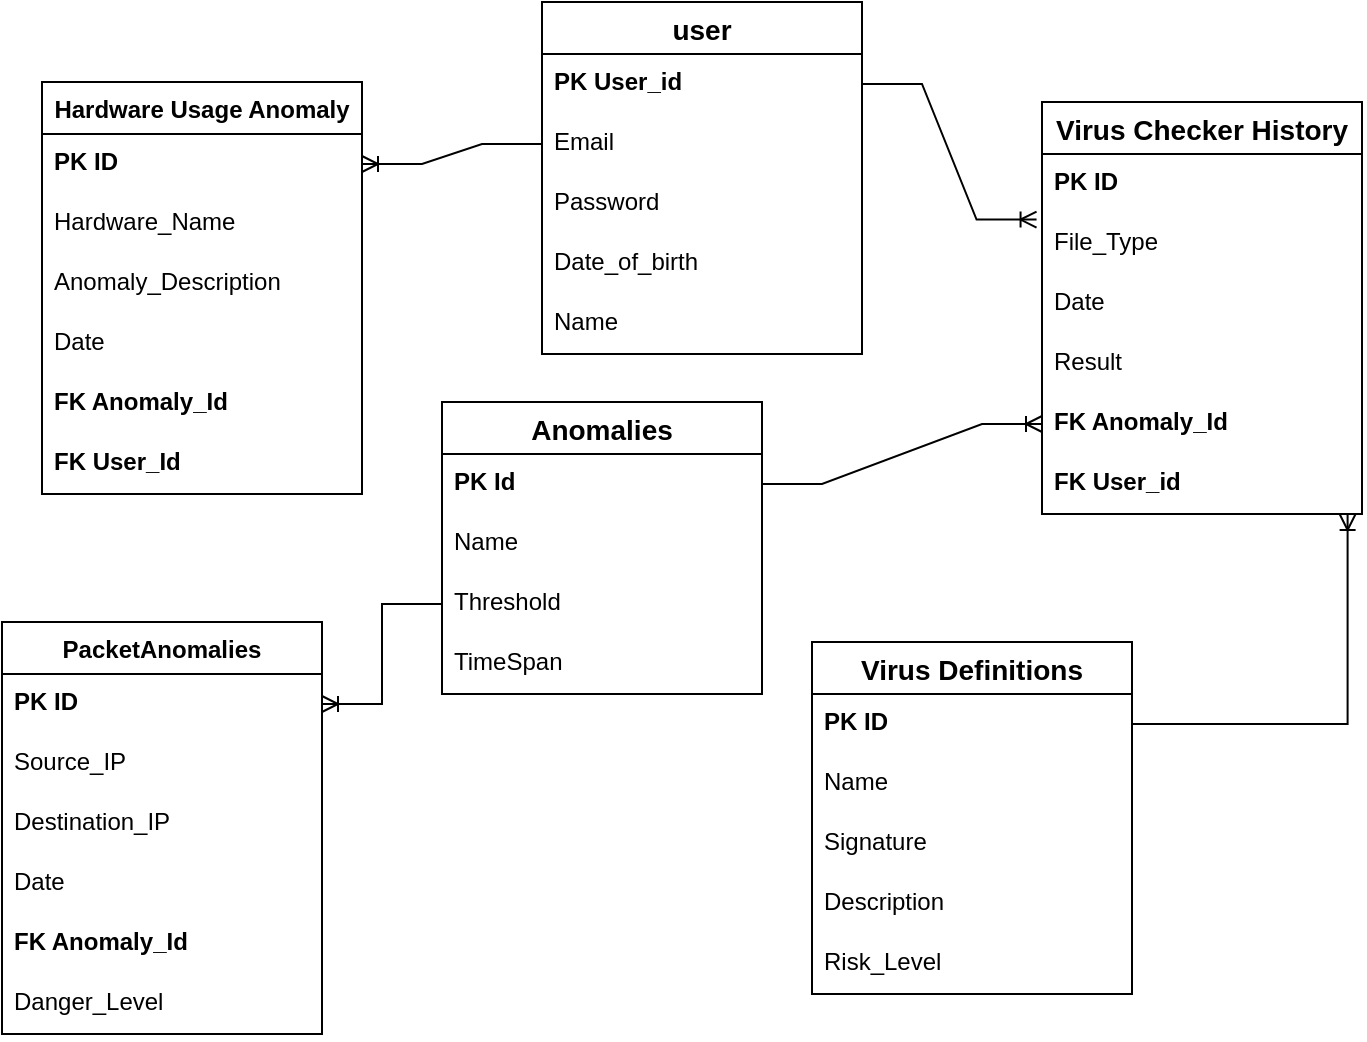 <mxfile version="26.2.15">
  <diagram id="R2lEEEUBdFMjLlhIrx00" name="Page-1">
    <mxGraphModel dx="1892" dy="1726" grid="1" gridSize="10" guides="1" tooltips="1" connect="1" arrows="1" fold="1" page="1" pageScale="1" pageWidth="850" pageHeight="1100" math="0" shadow="0" extFonts="Permanent Marker^https://fonts.googleapis.com/css?family=Permanent+Marker">
      <root>
        <mxCell id="0" />
        <mxCell id="1" parent="0" />
        <mxCell id="HMKjmh8AD4xDB4Pveasa-1" value="Virus Checker History" style="swimlane;fontStyle=1;childLayout=stackLayout;horizontal=1;startSize=26;horizontalStack=0;resizeParent=1;resizeParentMax=0;resizeLast=0;collapsible=1;marginBottom=0;align=center;fontSize=14;" vertex="1" parent="1">
          <mxGeometry x="380" y="-230" width="160" height="206" as="geometry" />
        </mxCell>
        <mxCell id="HMKjmh8AD4xDB4Pveasa-2" value="&lt;b&gt;PK ID&lt;/b&gt;" style="text;strokeColor=none;fillColor=none;spacingLeft=4;spacingRight=4;overflow=hidden;rotatable=0;points=[[0,0.5],[1,0.5]];portConstraint=eastwest;fontSize=12;whiteSpace=wrap;html=1;" vertex="1" parent="HMKjmh8AD4xDB4Pveasa-1">
          <mxGeometry y="26" width="160" height="30" as="geometry" />
        </mxCell>
        <mxCell id="HMKjmh8AD4xDB4Pveasa-3" value="File_Type" style="text;strokeColor=none;fillColor=none;spacingLeft=4;spacingRight=4;overflow=hidden;rotatable=0;points=[[0,0.5],[1,0.5]];portConstraint=eastwest;fontSize=12;whiteSpace=wrap;html=1;" vertex="1" parent="HMKjmh8AD4xDB4Pveasa-1">
          <mxGeometry y="56" width="160" height="30" as="geometry" />
        </mxCell>
        <mxCell id="HMKjmh8AD4xDB4Pveasa-4" value="Date" style="text;strokeColor=none;fillColor=none;spacingLeft=4;spacingRight=4;overflow=hidden;rotatable=0;points=[[0,0.5],[1,0.5]];portConstraint=eastwest;fontSize=12;whiteSpace=wrap;html=1;" vertex="1" parent="HMKjmh8AD4xDB4Pveasa-1">
          <mxGeometry y="86" width="160" height="30" as="geometry" />
        </mxCell>
        <mxCell id="HMKjmh8AD4xDB4Pveasa-5" value="Result" style="text;strokeColor=none;fillColor=none;spacingLeft=4;spacingRight=4;overflow=hidden;rotatable=0;points=[[0,0.5],[1,0.5]];portConstraint=eastwest;fontSize=12;whiteSpace=wrap;html=1;" vertex="1" parent="HMKjmh8AD4xDB4Pveasa-1">
          <mxGeometry y="116" width="160" height="30" as="geometry" />
        </mxCell>
        <mxCell id="HMKjmh8AD4xDB4Pveasa-6" value="&lt;b&gt;FK Anomaly_Id&lt;/b&gt;" style="text;strokeColor=none;fillColor=none;spacingLeft=4;spacingRight=4;overflow=hidden;rotatable=0;points=[[0,0.5],[1,0.5]];portConstraint=eastwest;fontSize=12;whiteSpace=wrap;html=1;" vertex="1" parent="HMKjmh8AD4xDB4Pveasa-1">
          <mxGeometry y="146" width="160" height="30" as="geometry" />
        </mxCell>
        <mxCell id="HMKjmh8AD4xDB4Pveasa-40" value="&lt;b&gt;FK User_id&lt;/b&gt;" style="text;strokeColor=none;fillColor=none;spacingLeft=4;spacingRight=4;overflow=hidden;rotatable=0;points=[[0,0.5],[1,0.5]];portConstraint=eastwest;fontSize=12;whiteSpace=wrap;html=1;" vertex="1" parent="HMKjmh8AD4xDB4Pveasa-1">
          <mxGeometry y="176" width="160" height="30" as="geometry" />
        </mxCell>
        <mxCell id="HMKjmh8AD4xDB4Pveasa-7" value="user" style="swimlane;fontStyle=1;childLayout=stackLayout;horizontal=1;startSize=26;horizontalStack=0;resizeParent=1;resizeParentMax=0;resizeLast=0;collapsible=1;marginBottom=0;align=center;fontSize=14;" vertex="1" parent="1">
          <mxGeometry x="130" y="-280" width="160" height="176" as="geometry" />
        </mxCell>
        <mxCell id="HMKjmh8AD4xDB4Pveasa-8" value="&lt;b&gt;PK User_id&lt;/b&gt;" style="text;strokeColor=none;fillColor=none;spacingLeft=4;spacingRight=4;overflow=hidden;rotatable=0;points=[[0,0.5],[1,0.5]];portConstraint=eastwest;fontSize=12;whiteSpace=wrap;html=1;" vertex="1" parent="HMKjmh8AD4xDB4Pveasa-7">
          <mxGeometry y="26" width="160" height="30" as="geometry" />
        </mxCell>
        <mxCell id="HMKjmh8AD4xDB4Pveasa-9" value="Email" style="text;strokeColor=none;fillColor=none;spacingLeft=4;spacingRight=4;overflow=hidden;rotatable=0;points=[[0,0.5],[1,0.5]];portConstraint=eastwest;fontSize=12;whiteSpace=wrap;html=1;" vertex="1" parent="HMKjmh8AD4xDB4Pveasa-7">
          <mxGeometry y="56" width="160" height="30" as="geometry" />
        </mxCell>
        <mxCell id="HMKjmh8AD4xDB4Pveasa-10" value="Password" style="text;strokeColor=none;fillColor=none;spacingLeft=4;spacingRight=4;overflow=hidden;rotatable=0;points=[[0,0.5],[1,0.5]];portConstraint=eastwest;fontSize=12;whiteSpace=wrap;html=1;" vertex="1" parent="HMKjmh8AD4xDB4Pveasa-7">
          <mxGeometry y="86" width="160" height="30" as="geometry" />
        </mxCell>
        <mxCell id="HMKjmh8AD4xDB4Pveasa-11" value="Date_of_birth" style="text;strokeColor=none;fillColor=none;spacingLeft=4;spacingRight=4;overflow=hidden;rotatable=0;points=[[0,0.5],[1,0.5]];portConstraint=eastwest;fontSize=12;whiteSpace=wrap;html=1;" vertex="1" parent="HMKjmh8AD4xDB4Pveasa-7">
          <mxGeometry y="116" width="160" height="30" as="geometry" />
        </mxCell>
        <mxCell id="HMKjmh8AD4xDB4Pveasa-12" value="Name" style="text;strokeColor=none;fillColor=none;spacingLeft=4;spacingRight=4;overflow=hidden;rotatable=0;points=[[0,0.5],[1,0.5]];portConstraint=eastwest;fontSize=12;whiteSpace=wrap;html=1;" vertex="1" parent="HMKjmh8AD4xDB4Pveasa-7">
          <mxGeometry y="146" width="160" height="30" as="geometry" />
        </mxCell>
        <mxCell id="HMKjmh8AD4xDB4Pveasa-14" value="Hardware Usage Anomaly" style="swimlane;fontStyle=1;childLayout=stackLayout;horizontal=1;startSize=26;horizontalStack=0;resizeParent=1;resizeParentMax=0;resizeLast=0;collapsible=1;marginBottom=0;align=center;fontSize=12;" vertex="1" parent="1">
          <mxGeometry x="-120" y="-240" width="160" height="206" as="geometry" />
        </mxCell>
        <mxCell id="HMKjmh8AD4xDB4Pveasa-15" value="&lt;b&gt;PK ID&lt;/b&gt;" style="text;strokeColor=none;fillColor=none;spacingLeft=4;spacingRight=4;overflow=hidden;rotatable=0;points=[[0,0.5],[1,0.5]];portConstraint=eastwest;fontSize=12;whiteSpace=wrap;html=1;" vertex="1" parent="HMKjmh8AD4xDB4Pveasa-14">
          <mxGeometry y="26" width="160" height="30" as="geometry" />
        </mxCell>
        <mxCell id="HMKjmh8AD4xDB4Pveasa-16" value="Hardware_Name" style="text;strokeColor=none;fillColor=none;spacingLeft=4;spacingRight=4;overflow=hidden;rotatable=0;points=[[0,0.5],[1,0.5]];portConstraint=eastwest;fontSize=12;whiteSpace=wrap;html=1;" vertex="1" parent="HMKjmh8AD4xDB4Pveasa-14">
          <mxGeometry y="56" width="160" height="30" as="geometry" />
        </mxCell>
        <mxCell id="HMKjmh8AD4xDB4Pveasa-17" value="Anomaly_Description" style="text;strokeColor=none;fillColor=none;spacingLeft=4;spacingRight=4;overflow=hidden;rotatable=0;points=[[0,0.5],[1,0.5]];portConstraint=eastwest;fontSize=12;whiteSpace=wrap;html=1;" vertex="1" parent="HMKjmh8AD4xDB4Pveasa-14">
          <mxGeometry y="86" width="160" height="30" as="geometry" />
        </mxCell>
        <mxCell id="HMKjmh8AD4xDB4Pveasa-18" value="Date" style="text;strokeColor=none;fillColor=none;spacingLeft=4;spacingRight=4;overflow=hidden;rotatable=0;points=[[0,0.5],[1,0.5]];portConstraint=eastwest;fontSize=12;whiteSpace=wrap;html=1;" vertex="1" parent="HMKjmh8AD4xDB4Pveasa-14">
          <mxGeometry y="116" width="160" height="30" as="geometry" />
        </mxCell>
        <mxCell id="HMKjmh8AD4xDB4Pveasa-19" value="&lt;b&gt;FK Anomaly_Id&lt;/b&gt;" style="text;strokeColor=none;fillColor=none;spacingLeft=4;spacingRight=4;overflow=hidden;rotatable=0;points=[[0,0.5],[1,0.5]];portConstraint=eastwest;fontSize=12;whiteSpace=wrap;html=1;" vertex="1" parent="HMKjmh8AD4xDB4Pveasa-14">
          <mxGeometry y="146" width="160" height="30" as="geometry" />
        </mxCell>
        <mxCell id="HMKjmh8AD4xDB4Pveasa-21" value="&lt;b&gt;FK User_Id&lt;/b&gt;" style="text;strokeColor=none;fillColor=none;spacingLeft=4;spacingRight=4;overflow=hidden;rotatable=0;points=[[0,0.5],[1,0.5]];portConstraint=eastwest;fontSize=12;whiteSpace=wrap;html=1;" vertex="1" parent="HMKjmh8AD4xDB4Pveasa-14">
          <mxGeometry y="176" width="160" height="30" as="geometry" />
        </mxCell>
        <mxCell id="HMKjmh8AD4xDB4Pveasa-22" value="PacketAnomalies" style="swimlane;fontStyle=1;childLayout=stackLayout;horizontal=1;startSize=26;horizontalStack=0;resizeParent=1;resizeParentMax=0;resizeLast=0;collapsible=1;marginBottom=0;align=center;fontSize=12;" vertex="1" parent="1">
          <mxGeometry x="-140" y="30" width="160" height="206" as="geometry" />
        </mxCell>
        <mxCell id="HMKjmh8AD4xDB4Pveasa-23" value="&lt;b&gt;PK ID&lt;/b&gt;" style="text;strokeColor=none;fillColor=none;spacingLeft=4;spacingRight=4;overflow=hidden;rotatable=0;points=[[0,0.5],[1,0.5]];portConstraint=eastwest;fontSize=12;whiteSpace=wrap;html=1;" vertex="1" parent="HMKjmh8AD4xDB4Pveasa-22">
          <mxGeometry y="26" width="160" height="30" as="geometry" />
        </mxCell>
        <mxCell id="HMKjmh8AD4xDB4Pveasa-24" value="Source_IP" style="text;strokeColor=none;fillColor=none;spacingLeft=4;spacingRight=4;overflow=hidden;rotatable=0;points=[[0,0.5],[1,0.5]];portConstraint=eastwest;fontSize=12;whiteSpace=wrap;html=1;" vertex="1" parent="HMKjmh8AD4xDB4Pveasa-22">
          <mxGeometry y="56" width="160" height="30" as="geometry" />
        </mxCell>
        <mxCell id="HMKjmh8AD4xDB4Pveasa-25" value="Destination_IP" style="text;strokeColor=none;fillColor=none;spacingLeft=4;spacingRight=4;overflow=hidden;rotatable=0;points=[[0,0.5],[1,0.5]];portConstraint=eastwest;fontSize=12;whiteSpace=wrap;html=1;" vertex="1" parent="HMKjmh8AD4xDB4Pveasa-22">
          <mxGeometry y="86" width="160" height="30" as="geometry" />
        </mxCell>
        <mxCell id="HMKjmh8AD4xDB4Pveasa-26" value="Date" style="text;strokeColor=none;fillColor=none;spacingLeft=4;spacingRight=4;overflow=hidden;rotatable=0;points=[[0,0.5],[1,0.5]];portConstraint=eastwest;fontSize=12;whiteSpace=wrap;html=1;" vertex="1" parent="HMKjmh8AD4xDB4Pveasa-22">
          <mxGeometry y="116" width="160" height="30" as="geometry" />
        </mxCell>
        <mxCell id="HMKjmh8AD4xDB4Pveasa-27" value="&lt;b&gt;FK Anomaly_Id&lt;/b&gt;" style="text;strokeColor=none;fillColor=none;spacingLeft=4;spacingRight=4;overflow=hidden;rotatable=0;points=[[0,0.5],[1,0.5]];portConstraint=eastwest;fontSize=12;whiteSpace=wrap;html=1;" vertex="1" parent="HMKjmh8AD4xDB4Pveasa-22">
          <mxGeometry y="146" width="160" height="30" as="geometry" />
        </mxCell>
        <mxCell id="HMKjmh8AD4xDB4Pveasa-28" value="Danger_Level" style="text;strokeColor=none;fillColor=none;spacingLeft=4;spacingRight=4;overflow=hidden;rotatable=0;points=[[0,0.5],[1,0.5]];portConstraint=eastwest;fontSize=12;whiteSpace=wrap;html=1;" vertex="1" parent="HMKjmh8AD4xDB4Pveasa-22">
          <mxGeometry y="176" width="160" height="30" as="geometry" />
        </mxCell>
        <mxCell id="HMKjmh8AD4xDB4Pveasa-31" value="Anomalies" style="swimlane;fontStyle=1;childLayout=stackLayout;horizontal=1;startSize=26;horizontalStack=0;resizeParent=1;resizeParentMax=0;resizeLast=0;collapsible=1;marginBottom=0;align=center;fontSize=14;" vertex="1" parent="1">
          <mxGeometry x="80" y="-80" width="160" height="146" as="geometry" />
        </mxCell>
        <mxCell id="HMKjmh8AD4xDB4Pveasa-32" value="&lt;b&gt;PK Id&lt;/b&gt;" style="text;strokeColor=none;fillColor=none;spacingLeft=4;spacingRight=4;overflow=hidden;rotatable=0;points=[[0,0.5],[1,0.5]];portConstraint=eastwest;fontSize=12;whiteSpace=wrap;html=1;" vertex="1" parent="HMKjmh8AD4xDB4Pveasa-31">
          <mxGeometry y="26" width="160" height="30" as="geometry" />
        </mxCell>
        <mxCell id="HMKjmh8AD4xDB4Pveasa-33" value="Name" style="text;strokeColor=none;fillColor=none;spacingLeft=4;spacingRight=4;overflow=hidden;rotatable=0;points=[[0,0.5],[1,0.5]];portConstraint=eastwest;fontSize=12;whiteSpace=wrap;html=1;" vertex="1" parent="HMKjmh8AD4xDB4Pveasa-31">
          <mxGeometry y="56" width="160" height="30" as="geometry" />
        </mxCell>
        <mxCell id="HMKjmh8AD4xDB4Pveasa-34" value="Threshold" style="text;strokeColor=none;fillColor=none;spacingLeft=4;spacingRight=4;overflow=hidden;rotatable=0;points=[[0,0.5],[1,0.5]];portConstraint=eastwest;fontSize=12;whiteSpace=wrap;html=1;" vertex="1" parent="HMKjmh8AD4xDB4Pveasa-31">
          <mxGeometry y="86" width="160" height="30" as="geometry" />
        </mxCell>
        <mxCell id="HMKjmh8AD4xDB4Pveasa-35" value="TimeSpan" style="text;strokeColor=none;fillColor=none;spacingLeft=4;spacingRight=4;overflow=hidden;rotatable=0;points=[[0,0.5],[1,0.5]];portConstraint=eastwest;fontSize=12;whiteSpace=wrap;html=1;" vertex="1" parent="HMKjmh8AD4xDB4Pveasa-31">
          <mxGeometry y="116" width="160" height="30" as="geometry" />
        </mxCell>
        <mxCell id="HMKjmh8AD4xDB4Pveasa-41" value="Virus Definitions" style="swimlane;fontStyle=1;childLayout=stackLayout;horizontal=1;startSize=26;horizontalStack=0;resizeParent=1;resizeParentMax=0;resizeLast=0;collapsible=1;marginBottom=0;align=center;fontSize=14;" vertex="1" parent="1">
          <mxGeometry x="265" y="40" width="160" height="176" as="geometry" />
        </mxCell>
        <mxCell id="HMKjmh8AD4xDB4Pveasa-42" value="&lt;b&gt;PK ID&lt;/b&gt;" style="text;strokeColor=none;fillColor=none;spacingLeft=4;spacingRight=4;overflow=hidden;rotatable=0;points=[[0,0.5],[1,0.5]];portConstraint=eastwest;fontSize=12;whiteSpace=wrap;html=1;" vertex="1" parent="HMKjmh8AD4xDB4Pveasa-41">
          <mxGeometry y="26" width="160" height="30" as="geometry" />
        </mxCell>
        <mxCell id="HMKjmh8AD4xDB4Pveasa-43" value="Name" style="text;strokeColor=none;fillColor=none;spacingLeft=4;spacingRight=4;overflow=hidden;rotatable=0;points=[[0,0.5],[1,0.5]];portConstraint=eastwest;fontSize=12;whiteSpace=wrap;html=1;" vertex="1" parent="HMKjmh8AD4xDB4Pveasa-41">
          <mxGeometry y="56" width="160" height="30" as="geometry" />
        </mxCell>
        <mxCell id="HMKjmh8AD4xDB4Pveasa-44" value="Signature" style="text;strokeColor=none;fillColor=none;spacingLeft=4;spacingRight=4;overflow=hidden;rotatable=0;points=[[0,0.5],[1,0.5]];portConstraint=eastwest;fontSize=12;whiteSpace=wrap;html=1;" vertex="1" parent="HMKjmh8AD4xDB4Pveasa-41">
          <mxGeometry y="86" width="160" height="30" as="geometry" />
        </mxCell>
        <mxCell id="HMKjmh8AD4xDB4Pveasa-45" value="Description" style="text;strokeColor=none;fillColor=none;spacingLeft=4;spacingRight=4;overflow=hidden;rotatable=0;points=[[0,0.5],[1,0.5]];portConstraint=eastwest;fontSize=12;whiteSpace=wrap;html=1;" vertex="1" parent="HMKjmh8AD4xDB4Pveasa-41">
          <mxGeometry y="116" width="160" height="30" as="geometry" />
        </mxCell>
        <mxCell id="HMKjmh8AD4xDB4Pveasa-46" value="Risk_Level" style="text;strokeColor=none;fillColor=none;spacingLeft=4;spacingRight=4;overflow=hidden;rotatable=0;points=[[0,0.5],[1,0.5]];portConstraint=eastwest;fontSize=12;whiteSpace=wrap;html=1;" vertex="1" parent="HMKjmh8AD4xDB4Pveasa-41">
          <mxGeometry y="146" width="160" height="30" as="geometry" />
        </mxCell>
        <mxCell id="HMKjmh8AD4xDB4Pveasa-49" value="" style="edgeStyle=entityRelationEdgeStyle;fontSize=12;html=1;endArrow=ERoneToMany;rounded=0;exitX=1;exitY=0.5;exitDx=0;exitDy=0;entryX=-0.017;entryY=0.093;entryDx=0;entryDy=0;entryPerimeter=0;" edge="1" parent="1" source="HMKjmh8AD4xDB4Pveasa-8" target="HMKjmh8AD4xDB4Pveasa-3">
          <mxGeometry width="100" height="100" relative="1" as="geometry">
            <mxPoint x="380" y="-80" as="sourcePoint" />
            <mxPoint x="480" y="-180" as="targetPoint" />
          </mxGeometry>
        </mxCell>
        <mxCell id="HMKjmh8AD4xDB4Pveasa-52" value="" style="edgeStyle=entityRelationEdgeStyle;fontSize=12;html=1;endArrow=ERoneToMany;rounded=0;exitX=0;exitY=0.5;exitDx=0;exitDy=0;entryX=1;entryY=0.5;entryDx=0;entryDy=0;" edge="1" parent="1" source="HMKjmh8AD4xDB4Pveasa-9" target="HMKjmh8AD4xDB4Pveasa-15">
          <mxGeometry width="100" height="100" relative="1" as="geometry">
            <mxPoint x="170" y="50" as="sourcePoint" />
            <mxPoint x="270" y="-50" as="targetPoint" />
          </mxGeometry>
        </mxCell>
        <mxCell id="HMKjmh8AD4xDB4Pveasa-53" value="" style="edgeStyle=entityRelationEdgeStyle;fontSize=12;html=1;endArrow=ERoneToMany;rounded=0;exitX=1;exitY=0.5;exitDx=0;exitDy=0;entryX=0;entryY=0.5;entryDx=0;entryDy=0;" edge="1" parent="1" source="HMKjmh8AD4xDB4Pveasa-32" target="HMKjmh8AD4xDB4Pveasa-6">
          <mxGeometry width="100" height="100" relative="1" as="geometry">
            <mxPoint x="170" y="50" as="sourcePoint" />
            <mxPoint x="270" y="-50" as="targetPoint" />
          </mxGeometry>
        </mxCell>
        <mxCell id="HMKjmh8AD4xDB4Pveasa-54" value="" style="edgeStyle=entityRelationEdgeStyle;fontSize=12;html=1;endArrow=ERoneToMany;rounded=0;exitX=0;exitY=0.5;exitDx=0;exitDy=0;entryX=1;entryY=0.5;entryDx=0;entryDy=0;" edge="1" parent="1" source="HMKjmh8AD4xDB4Pveasa-34" target="HMKjmh8AD4xDB4Pveasa-23">
          <mxGeometry width="100" height="100" relative="1" as="geometry">
            <mxPoint x="170" y="50" as="sourcePoint" />
            <mxPoint x="270" y="-50" as="targetPoint" />
          </mxGeometry>
        </mxCell>
        <mxCell id="HMKjmh8AD4xDB4Pveasa-55" value="" style="fontSize=12;html=1;endArrow=ERoneToMany;rounded=0;exitX=1;exitY=0.5;exitDx=0;exitDy=0;edgeStyle=orthogonalEdgeStyle;entryX=0.955;entryY=1;entryDx=0;entryDy=0;entryPerimeter=0;" edge="1" parent="1" source="HMKjmh8AD4xDB4Pveasa-42" target="HMKjmh8AD4xDB4Pveasa-40">
          <mxGeometry width="100" height="100" relative="1" as="geometry">
            <mxPoint x="170" y="50" as="sourcePoint" />
            <mxPoint x="470" y="-20" as="targetPoint" />
          </mxGeometry>
        </mxCell>
      </root>
    </mxGraphModel>
  </diagram>
</mxfile>

